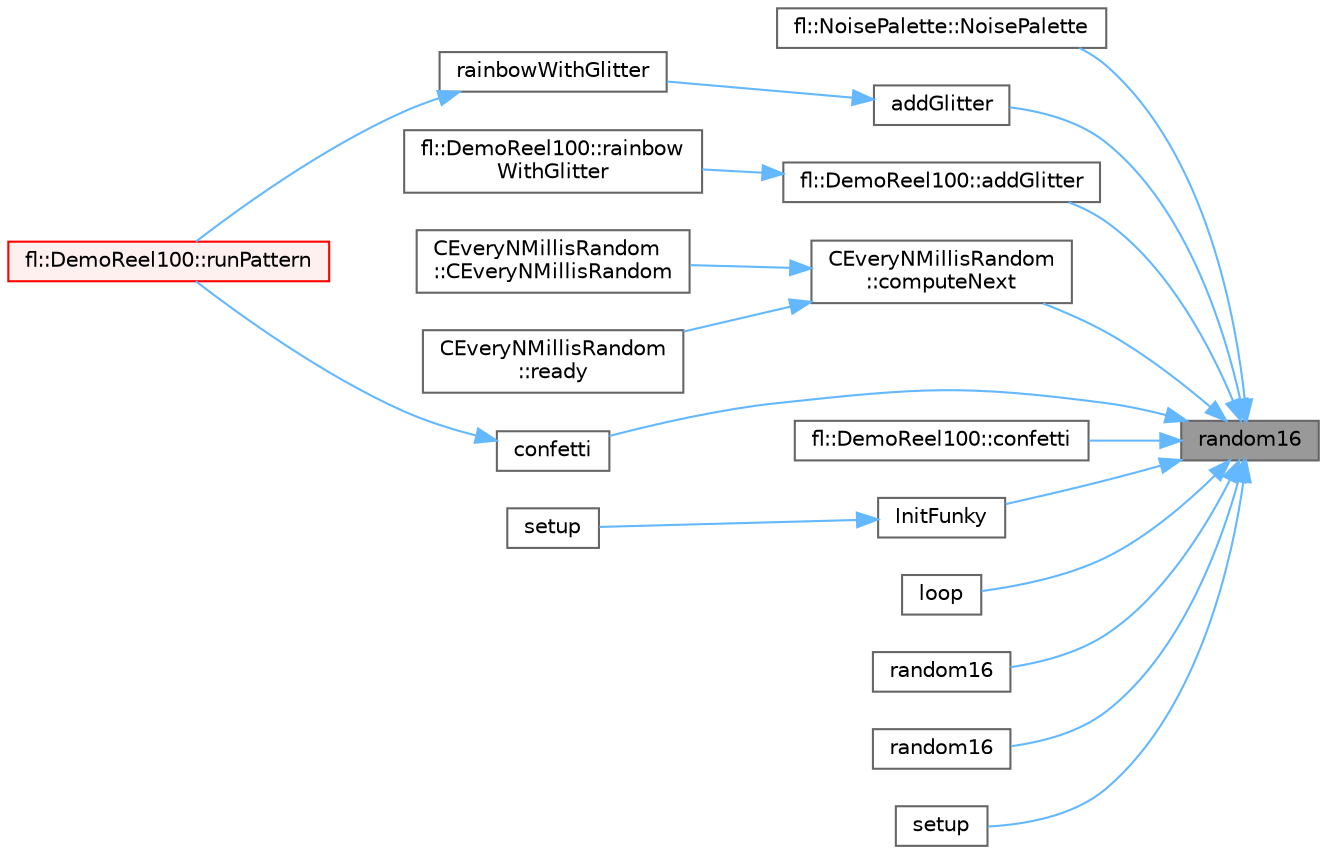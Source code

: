 digraph "random16"
{
 // INTERACTIVE_SVG=YES
 // LATEX_PDF_SIZE
  bgcolor="transparent";
  edge [fontname=Helvetica,fontsize=10,labelfontname=Helvetica,labelfontsize=10];
  node [fontname=Helvetica,fontsize=10,shape=box,height=0.2,width=0.4];
  rankdir="RL";
  Node1 [id="Node000001",label="random16",height=0.2,width=0.4,color="gray40", fillcolor="grey60", style="filled", fontcolor="black",tooltip="Generate a 16-bit random number."];
  Node1 -> Node2 [id="edge1_Node000001_Node000002",dir="back",color="steelblue1",style="solid",tooltip=" "];
  Node2 [id="Node000002",label="fl::NoisePalette::NoisePalette",height=0.2,width=0.4,color="grey40", fillcolor="white", style="filled",URL="$d9/d41/classfl_1_1_noise_palette_ace0d9f2e7767ae3fb89dc47434024244.html#ace0d9f2e7767ae3fb89dc47434024244",tooltip=" "];
  Node1 -> Node3 [id="edge2_Node000001_Node000003",dir="back",color="steelblue1",style="solid",tooltip=" "];
  Node3 [id="Node000003",label="addGlitter",height=0.2,width=0.4,color="grey40", fillcolor="white", style="filled",URL="$d5/d25/_demo_reel100_8ino_ab00a79f2963c57048ec1d9271fbfb2dd.html#ab00a79f2963c57048ec1d9271fbfb2dd",tooltip=" "];
  Node3 -> Node4 [id="edge3_Node000003_Node000004",dir="back",color="steelblue1",style="solid",tooltip=" "];
  Node4 [id="Node000004",label="rainbowWithGlitter",height=0.2,width=0.4,color="grey40", fillcolor="white", style="filled",URL="$d5/d25/_demo_reel100_8ino_a1cecfe941bd75c57cea1a4f26c8ccb24.html#a1cecfe941bd75c57cea1a4f26c8ccb24",tooltip=" "];
  Node4 -> Node5 [id="edge4_Node000004_Node000005",dir="back",color="steelblue1",style="solid",tooltip=" "];
  Node5 [id="Node000005",label="fl::DemoReel100::runPattern",height=0.2,width=0.4,color="red", fillcolor="#FFF0F0", style="filled",URL="$d1/d60/classfl_1_1_demo_reel100_aad4b41d93c1a9f7acecea8b49cda7078.html#aad4b41d93c1a9f7acecea8b49cda7078",tooltip=" "];
  Node1 -> Node7 [id="edge5_Node000001_Node000007",dir="back",color="steelblue1",style="solid",tooltip=" "];
  Node7 [id="Node000007",label="fl::DemoReel100::addGlitter",height=0.2,width=0.4,color="grey40", fillcolor="white", style="filled",URL="$d1/d60/classfl_1_1_demo_reel100_a6148bf670945f5b58f5dadd3afa124a4.html#a6148bf670945f5b58f5dadd3afa124a4",tooltip=" "];
  Node7 -> Node8 [id="edge6_Node000007_Node000008",dir="back",color="steelblue1",style="solid",tooltip=" "];
  Node8 [id="Node000008",label="fl::DemoReel100::rainbow\lWithGlitter",height=0.2,width=0.4,color="grey40", fillcolor="white", style="filled",URL="$d1/d60/classfl_1_1_demo_reel100_adf8658f14d7667653b75247c06e7f8b6.html#adf8658f14d7667653b75247c06e7f8b6",tooltip=" "];
  Node1 -> Node9 [id="edge7_Node000001_Node000009",dir="back",color="steelblue1",style="solid",tooltip=" "];
  Node9 [id="Node000009",label="CEveryNMillisRandom\l::computeNext",height=0.2,width=0.4,color="grey40", fillcolor="white", style="filled",URL="$d3/df3/class_c_every_n_millis_random_a21b30e3129ca78838e60df5e7f3f0d1a.html#a21b30e3129ca78838e60df5e7f3f0d1a",tooltip=" "];
  Node9 -> Node10 [id="edge8_Node000009_Node000010",dir="back",color="steelblue1",style="solid",tooltip=" "];
  Node10 [id="Node000010",label="CEveryNMillisRandom\l::CEveryNMillisRandom",height=0.2,width=0.4,color="grey40", fillcolor="white", style="filled",URL="$d3/df3/class_c_every_n_millis_random_a7ce7a18a081a60821fe8085d651a988a.html#a7ce7a18a081a60821fe8085d651a988a",tooltip=" "];
  Node9 -> Node11 [id="edge9_Node000009_Node000011",dir="back",color="steelblue1",style="solid",tooltip=" "];
  Node11 [id="Node000011",label="CEveryNMillisRandom\l::ready",height=0.2,width=0.4,color="grey40", fillcolor="white", style="filled",URL="$d3/df3/class_c_every_n_millis_random_aa0783f52ff89ba25e9dc6de82261f1d4.html#aa0783f52ff89ba25e9dc6de82261f1d4",tooltip=" "];
  Node1 -> Node12 [id="edge10_Node000001_Node000012",dir="back",color="steelblue1",style="solid",tooltip=" "];
  Node12 [id="Node000012",label="confetti",height=0.2,width=0.4,color="grey40", fillcolor="white", style="filled",URL="$d5/d25/_demo_reel100_8ino_ae67cd131fd8d3a78a25cb7f40998f292.html#ae67cd131fd8d3a78a25cb7f40998f292",tooltip=" "];
  Node12 -> Node5 [id="edge11_Node000012_Node000005",dir="back",color="steelblue1",style="solid",tooltip=" "];
  Node1 -> Node13 [id="edge12_Node000001_Node000013",dir="back",color="steelblue1",style="solid",tooltip=" "];
  Node13 [id="Node000013",label="fl::DemoReel100::confetti",height=0.2,width=0.4,color="grey40", fillcolor="white", style="filled",URL="$d1/d60/classfl_1_1_demo_reel100_a0e2d05b31abfe3a8817db1d0d5d37d78.html#a0e2d05b31abfe3a8817db1d0d5d37d78",tooltip=" "];
  Node1 -> Node14 [id="edge13_Node000001_Node000014",dir="back",color="steelblue1",style="solid",tooltip=" "];
  Node14 [id="Node000014",label="InitFunky",height=0.2,width=0.4,color="grey40", fillcolor="white", style="filled",URL="$d6/d43/funky_8cpp_a1d500fad1ef12d8c55fa49494aa6ec6f.html#a1d500fad1ef12d8c55fa49494aa6ec6f",tooltip=" "];
  Node14 -> Node15 [id="edge14_Node000014_Node000015",dir="back",color="steelblue1",style="solid",tooltip=" "];
  Node15 [id="Node000015",label="setup",height=0.2,width=0.4,color="grey40", fillcolor="white", style="filled",URL="$d6/df4/_funky_clouds_8ino_a4fc01d736fe50cf5b977f755b675f11d.html#a4fc01d736fe50cf5b977f755b675f11d",tooltip=" "];
  Node1 -> Node16 [id="edge15_Node000001_Node000016",dir="back",color="steelblue1",style="solid",tooltip=" "];
  Node16 [id="Node000016",label="loop",height=0.2,width=0.4,color="grey40", fillcolor="white", style="filled",URL="$da/db6/_smart_matrix_8ino_afe461d27b9c48d5921c00d521181f12f.html#afe461d27b9c48d5921c00d521181f12f",tooltip=" "];
  Node1 -> Node17 [id="edge16_Node000001_Node000017",dir="back",color="steelblue1",style="solid",tooltip=" "];
  Node17 [id="Node000017",label="random16",height=0.2,width=0.4,color="grey40", fillcolor="white", style="filled",URL="$d2/d0d/group___random_ga7236600fa1c01fc63665a9b8db508359.html#ga7236600fa1c01fc63665a9b8db508359",tooltip="Generate an 16-bit random number between 0 and lim."];
  Node1 -> Node18 [id="edge17_Node000001_Node000018",dir="back",color="steelblue1",style="solid",tooltip=" "];
  Node18 [id="Node000018",label="random16",height=0.2,width=0.4,color="grey40", fillcolor="white", style="filled",URL="$d2/d0d/group___random_ga69d2cf7b8d730a0c36eec8711dbb134f.html#ga69d2cf7b8d730a0c36eec8711dbb134f",tooltip="Generate an 16-bit random number in the given range."];
  Node1 -> Node19 [id="edge18_Node000001_Node000019",dir="back",color="steelblue1",style="solid",tooltip=" "];
  Node19 [id="Node000019",label="setup",height=0.2,width=0.4,color="grey40", fillcolor="white", style="filled",URL="$d6/d9d/_noise_8ino_a4fc01d736fe50cf5b977f755b675f11d.html#a4fc01d736fe50cf5b977f755b675f11d",tooltip=" "];
}
